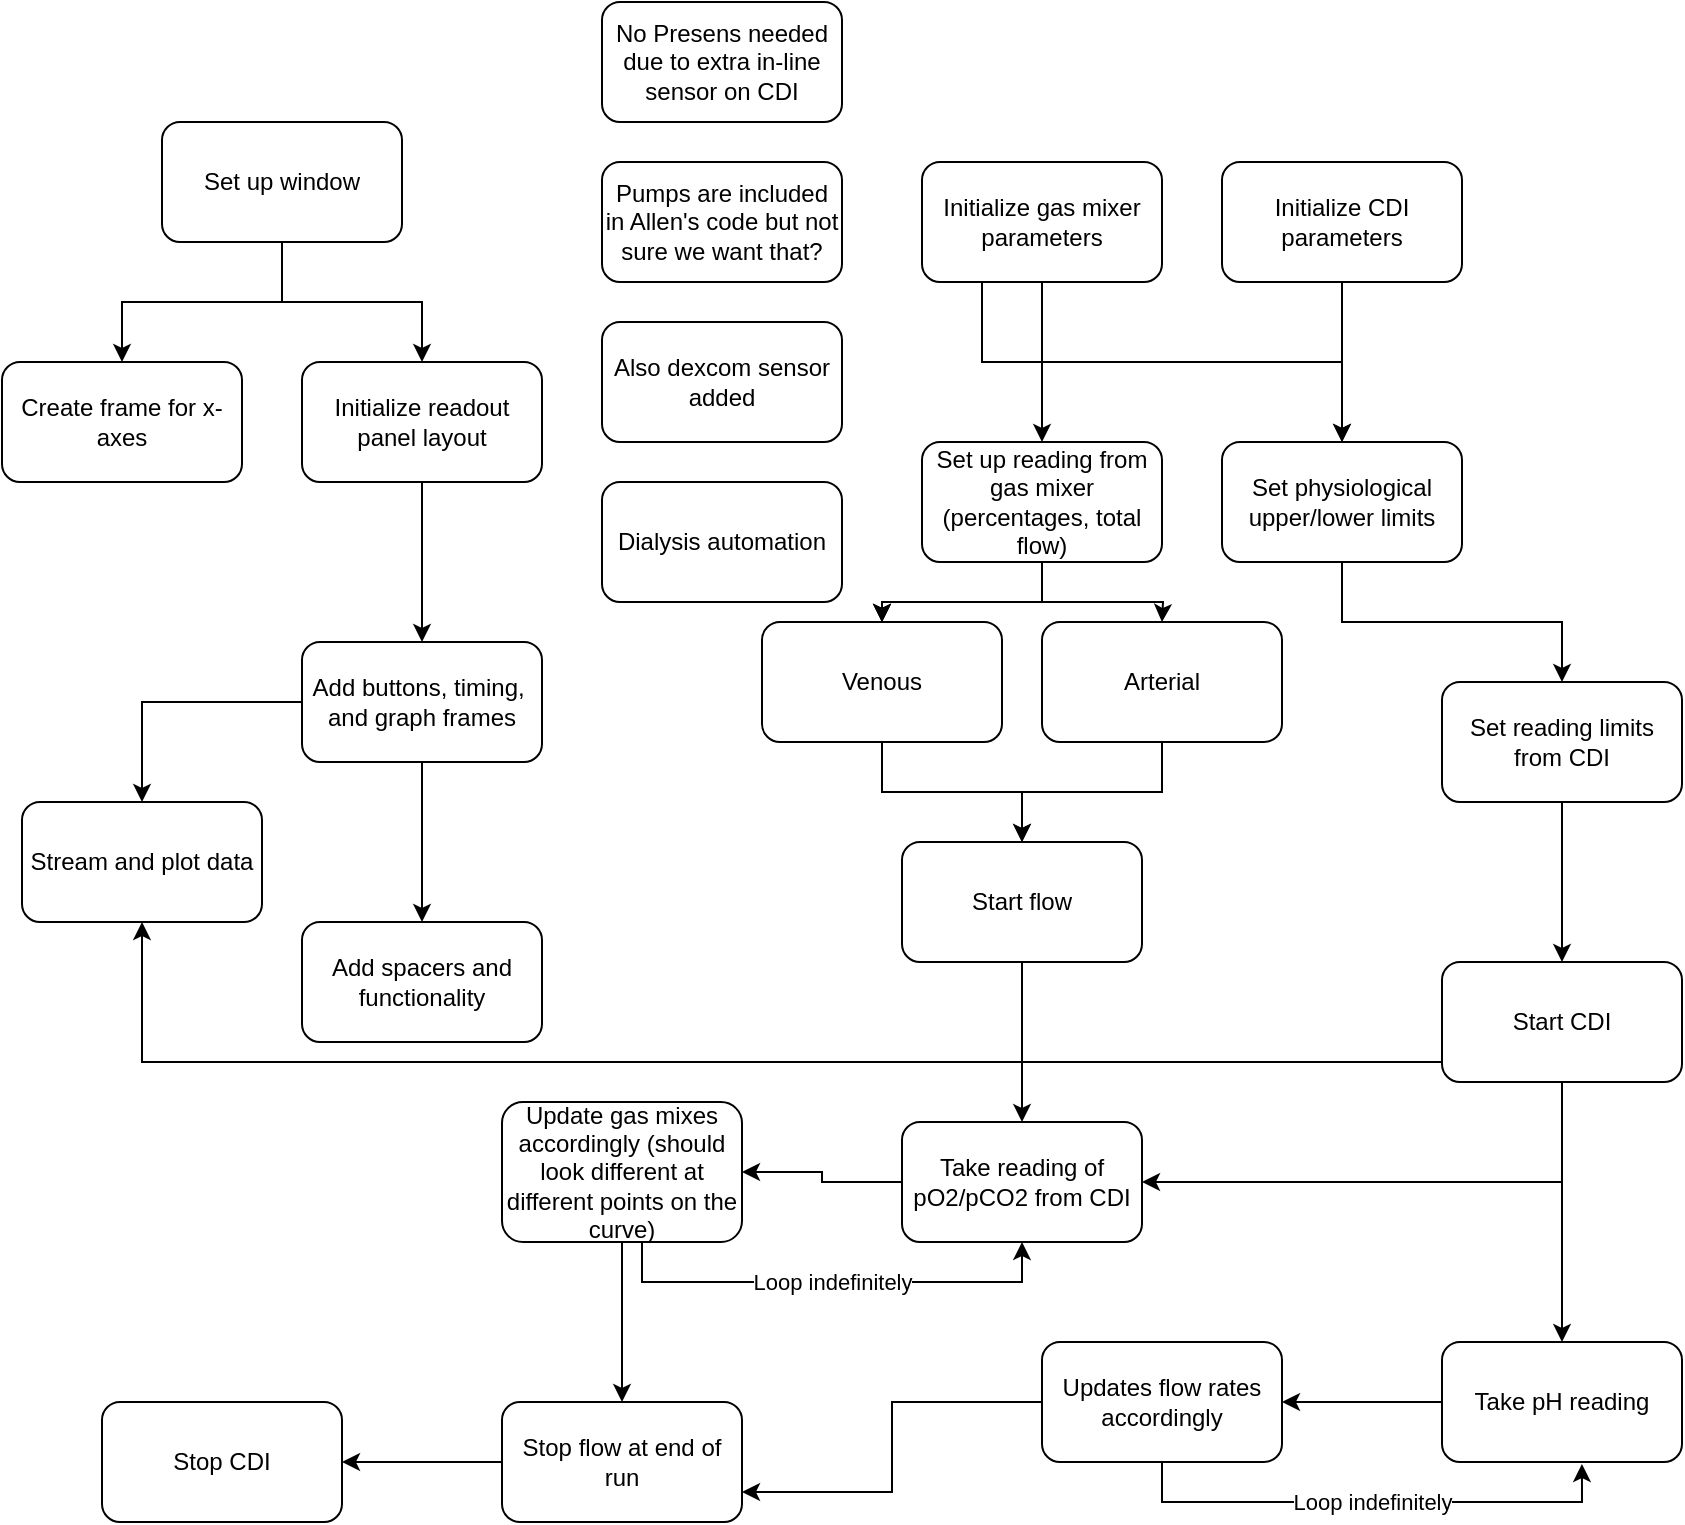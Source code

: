 <mxfile version="20.3.0" type="device"><diagram id="C2cGYNVmRVSjYk1uBxZ-" name="Page-1"><mxGraphModel dx="1790" dy="937" grid="1" gridSize="10" guides="1" tooltips="1" connect="1" arrows="1" fold="1" page="1" pageScale="1" pageWidth="850" pageHeight="1100" math="0" shadow="0"><root><mxCell id="0"/><mxCell id="1" parent="0"/><mxCell id="3fmqWVFn8qiRlBlDFbzj-1" value="Create frame for x-axes" style="rounded=1;whiteSpace=wrap;html=1;" vertex="1" parent="1"><mxGeometry x="30" y="180" width="120" height="60" as="geometry"/></mxCell><mxCell id="3fmqWVFn8qiRlBlDFbzj-16" value="" style="edgeStyle=orthogonalEdgeStyle;rounded=0;orthogonalLoop=1;jettySize=auto;html=1;" edge="1" parent="1" source="3fmqWVFn8qiRlBlDFbzj-2" target="3fmqWVFn8qiRlBlDFbzj-15"><mxGeometry relative="1" as="geometry"/></mxCell><mxCell id="3fmqWVFn8qiRlBlDFbzj-2" value="Initialize readout panel layout" style="rounded=1;whiteSpace=wrap;html=1;" vertex="1" parent="1"><mxGeometry x="180" y="180" width="120" height="60" as="geometry"/></mxCell><mxCell id="3fmqWVFn8qiRlBlDFbzj-4" style="edgeStyle=orthogonalEdgeStyle;rounded=0;orthogonalLoop=1;jettySize=auto;html=1;entryX=0.5;entryY=0;entryDx=0;entryDy=0;" edge="1" parent="1" source="3fmqWVFn8qiRlBlDFbzj-3" target="3fmqWVFn8qiRlBlDFbzj-1"><mxGeometry relative="1" as="geometry"/></mxCell><mxCell id="3fmqWVFn8qiRlBlDFbzj-5" style="edgeStyle=orthogonalEdgeStyle;rounded=0;orthogonalLoop=1;jettySize=auto;html=1;entryX=0.5;entryY=0;entryDx=0;entryDy=0;" edge="1" parent="1" source="3fmqWVFn8qiRlBlDFbzj-3" target="3fmqWVFn8qiRlBlDFbzj-2"><mxGeometry relative="1" as="geometry"/></mxCell><mxCell id="3fmqWVFn8qiRlBlDFbzj-3" value="Set up window" style="rounded=1;whiteSpace=wrap;html=1;" vertex="1" parent="1"><mxGeometry x="110" y="60" width="120" height="60" as="geometry"/></mxCell><mxCell id="3fmqWVFn8qiRlBlDFbzj-10" value="" style="edgeStyle=orthogonalEdgeStyle;rounded=0;orthogonalLoop=1;jettySize=auto;html=1;" edge="1" parent="1" source="3fmqWVFn8qiRlBlDFbzj-6" target="3fmqWVFn8qiRlBlDFbzj-9"><mxGeometry relative="1" as="geometry"/></mxCell><mxCell id="3fmqWVFn8qiRlBlDFbzj-6" value="Initialize CDI parameters" style="rounded=1;whiteSpace=wrap;html=1;" vertex="1" parent="1"><mxGeometry x="640" y="80" width="120" height="60" as="geometry"/></mxCell><mxCell id="3fmqWVFn8qiRlBlDFbzj-12" style="edgeStyle=orthogonalEdgeStyle;rounded=0;orthogonalLoop=1;jettySize=auto;html=1;entryX=0.5;entryY=0;entryDx=0;entryDy=0;" edge="1" parent="1" source="3fmqWVFn8qiRlBlDFbzj-7" target="3fmqWVFn8qiRlBlDFbzj-9"><mxGeometry relative="1" as="geometry"><Array as="points"><mxPoint x="520" y="180"/><mxPoint x="700" y="180"/></Array></mxGeometry></mxCell><mxCell id="3fmqWVFn8qiRlBlDFbzj-19" value="" style="edgeStyle=orthogonalEdgeStyle;rounded=0;orthogonalLoop=1;jettySize=auto;html=1;" edge="1" parent="1" source="3fmqWVFn8qiRlBlDFbzj-7" target="3fmqWVFn8qiRlBlDFbzj-18"><mxGeometry relative="1" as="geometry"/></mxCell><mxCell id="3fmqWVFn8qiRlBlDFbzj-7" value="Initialize gas mixer parameters" style="rounded=1;whiteSpace=wrap;html=1;" vertex="1" parent="1"><mxGeometry x="490" y="80" width="120" height="60" as="geometry"/></mxCell><mxCell id="3fmqWVFn8qiRlBlDFbzj-14" value="" style="edgeStyle=orthogonalEdgeStyle;rounded=0;orthogonalLoop=1;jettySize=auto;html=1;" edge="1" parent="1" source="3fmqWVFn8qiRlBlDFbzj-9" target="3fmqWVFn8qiRlBlDFbzj-13"><mxGeometry relative="1" as="geometry"/></mxCell><mxCell id="3fmqWVFn8qiRlBlDFbzj-9" value="Set physiological upper/lower limits" style="whiteSpace=wrap;html=1;rounded=1;" vertex="1" parent="1"><mxGeometry x="640" y="220" width="120" height="60" as="geometry"/></mxCell><mxCell id="3fmqWVFn8qiRlBlDFbzj-11" value="Pumps are included in Allen's code but not sure we want that?" style="rounded=1;whiteSpace=wrap;html=1;" vertex="1" parent="1"><mxGeometry x="330" y="80" width="120" height="60" as="geometry"/></mxCell><mxCell id="3fmqWVFn8qiRlBlDFbzj-47" value="" style="edgeStyle=orthogonalEdgeStyle;rounded=0;orthogonalLoop=1;jettySize=auto;html=1;" edge="1" parent="1" source="3fmqWVFn8qiRlBlDFbzj-13" target="3fmqWVFn8qiRlBlDFbzj-46"><mxGeometry relative="1" as="geometry"/></mxCell><mxCell id="3fmqWVFn8qiRlBlDFbzj-13" value="Set reading limits from CDI" style="whiteSpace=wrap;html=1;rounded=1;" vertex="1" parent="1"><mxGeometry x="750" y="340" width="120" height="60" as="geometry"/></mxCell><mxCell id="3fmqWVFn8qiRlBlDFbzj-30" value="" style="edgeStyle=orthogonalEdgeStyle;rounded=0;orthogonalLoop=1;jettySize=auto;html=1;" edge="1" parent="1" source="3fmqWVFn8qiRlBlDFbzj-15" target="3fmqWVFn8qiRlBlDFbzj-29"><mxGeometry relative="1" as="geometry"/></mxCell><mxCell id="3fmqWVFn8qiRlBlDFbzj-33" value="" style="edgeStyle=orthogonalEdgeStyle;rounded=0;orthogonalLoop=1;jettySize=auto;html=1;" edge="1" parent="1" source="3fmqWVFn8qiRlBlDFbzj-15" target="3fmqWVFn8qiRlBlDFbzj-32"><mxGeometry relative="1" as="geometry"/></mxCell><mxCell id="3fmqWVFn8qiRlBlDFbzj-15" value="Add buttons, timing,&amp;nbsp; and graph frames" style="whiteSpace=wrap;html=1;rounded=1;" vertex="1" parent="1"><mxGeometry x="180" y="320" width="120" height="60" as="geometry"/></mxCell><mxCell id="3fmqWVFn8qiRlBlDFbzj-22" value="" style="edgeStyle=orthogonalEdgeStyle;rounded=0;orthogonalLoop=1;jettySize=auto;html=1;" edge="1" parent="1" source="3fmqWVFn8qiRlBlDFbzj-18" target="3fmqWVFn8qiRlBlDFbzj-21"><mxGeometry relative="1" as="geometry"/></mxCell><mxCell id="3fmqWVFn8qiRlBlDFbzj-23" value="" style="edgeStyle=orthogonalEdgeStyle;rounded=0;orthogonalLoop=1;jettySize=auto;html=1;" edge="1" parent="1" source="3fmqWVFn8qiRlBlDFbzj-18" target="3fmqWVFn8qiRlBlDFbzj-21"><mxGeometry relative="1" as="geometry"/></mxCell><mxCell id="3fmqWVFn8qiRlBlDFbzj-24" value="" style="edgeStyle=orthogonalEdgeStyle;rounded=0;orthogonalLoop=1;jettySize=auto;html=1;" edge="1" parent="1" source="3fmqWVFn8qiRlBlDFbzj-18" target="3fmqWVFn8qiRlBlDFbzj-21"><mxGeometry relative="1" as="geometry"/></mxCell><mxCell id="3fmqWVFn8qiRlBlDFbzj-25" style="edgeStyle=orthogonalEdgeStyle;rounded=0;orthogonalLoop=1;jettySize=auto;html=1;" edge="1" parent="1" source="3fmqWVFn8qiRlBlDFbzj-18"><mxGeometry relative="1" as="geometry"><mxPoint x="610" y="310" as="targetPoint"/></mxGeometry></mxCell><mxCell id="3fmqWVFn8qiRlBlDFbzj-18" value="Set up reading from gas mixer (percentages, total flow)" style="whiteSpace=wrap;html=1;rounded=1;" vertex="1" parent="1"><mxGeometry x="490" y="220" width="120" height="60" as="geometry"/></mxCell><mxCell id="3fmqWVFn8qiRlBlDFbzj-41" style="edgeStyle=orthogonalEdgeStyle;rounded=0;orthogonalLoop=1;jettySize=auto;html=1;entryX=0.5;entryY=0;entryDx=0;entryDy=0;" edge="1" parent="1" source="3fmqWVFn8qiRlBlDFbzj-21" target="3fmqWVFn8qiRlBlDFbzj-42"><mxGeometry relative="1" as="geometry"><mxPoint x="500" y="430" as="targetPoint"/></mxGeometry></mxCell><mxCell id="3fmqWVFn8qiRlBlDFbzj-21" value="Venous" style="whiteSpace=wrap;html=1;rounded=1;" vertex="1" parent="1"><mxGeometry x="410" y="310" width="120" height="60" as="geometry"/></mxCell><mxCell id="3fmqWVFn8qiRlBlDFbzj-43" value="" style="edgeStyle=orthogonalEdgeStyle;rounded=0;orthogonalLoop=1;jettySize=auto;html=1;" edge="1" parent="1" source="3fmqWVFn8qiRlBlDFbzj-26" target="3fmqWVFn8qiRlBlDFbzj-42"><mxGeometry relative="1" as="geometry"/></mxCell><mxCell id="3fmqWVFn8qiRlBlDFbzj-26" value="Arterial" style="whiteSpace=wrap;html=1;rounded=1;" vertex="1" parent="1"><mxGeometry x="550" y="310" width="120" height="60" as="geometry"/></mxCell><mxCell id="3fmqWVFn8qiRlBlDFbzj-28" value="Also dexcom sensor added" style="rounded=1;whiteSpace=wrap;html=1;" vertex="1" parent="1"><mxGeometry x="330" y="160" width="120" height="60" as="geometry"/></mxCell><mxCell id="3fmqWVFn8qiRlBlDFbzj-29" value="Add spacers and functionality" style="whiteSpace=wrap;html=1;rounded=1;" vertex="1" parent="1"><mxGeometry x="180" y="460" width="120" height="60" as="geometry"/></mxCell><mxCell id="3fmqWVFn8qiRlBlDFbzj-31" value="Dialysis automation" style="rounded=1;whiteSpace=wrap;html=1;" vertex="1" parent="1"><mxGeometry x="330" y="240" width="120" height="60" as="geometry"/></mxCell><mxCell id="3fmqWVFn8qiRlBlDFbzj-32" value="Stream and plot data" style="whiteSpace=wrap;html=1;rounded=1;" vertex="1" parent="1"><mxGeometry x="40" y="400" width="120" height="60" as="geometry"/></mxCell><mxCell id="3fmqWVFn8qiRlBlDFbzj-45" value="" style="edgeStyle=orthogonalEdgeStyle;rounded=0;orthogonalLoop=1;jettySize=auto;html=1;" edge="1" parent="1" source="3fmqWVFn8qiRlBlDFbzj-42" target="3fmqWVFn8qiRlBlDFbzj-44"><mxGeometry relative="1" as="geometry"/></mxCell><mxCell id="3fmqWVFn8qiRlBlDFbzj-42" value="Start flow" style="whiteSpace=wrap;html=1;rounded=1;" vertex="1" parent="1"><mxGeometry x="480" y="420" width="120" height="60" as="geometry"/></mxCell><mxCell id="3fmqWVFn8qiRlBlDFbzj-52" value="" style="edgeStyle=orthogonalEdgeStyle;rounded=0;orthogonalLoop=1;jettySize=auto;html=1;" edge="1" parent="1" source="3fmqWVFn8qiRlBlDFbzj-44" target="3fmqWVFn8qiRlBlDFbzj-51"><mxGeometry relative="1" as="geometry"/></mxCell><mxCell id="3fmqWVFn8qiRlBlDFbzj-44" value="Take reading of pO2/pCO2 from CDI" style="whiteSpace=wrap;html=1;rounded=1;" vertex="1" parent="1"><mxGeometry x="480" y="560" width="120" height="60" as="geometry"/></mxCell><mxCell id="3fmqWVFn8qiRlBlDFbzj-50" style="edgeStyle=orthogonalEdgeStyle;rounded=0;orthogonalLoop=1;jettySize=auto;html=1;entryX=1;entryY=0.5;entryDx=0;entryDy=0;" edge="1" parent="1" source="3fmqWVFn8qiRlBlDFbzj-46" target="3fmqWVFn8qiRlBlDFbzj-44"><mxGeometry relative="1" as="geometry"><Array as="points"><mxPoint x="810" y="590"/></Array></mxGeometry></mxCell><mxCell id="3fmqWVFn8qiRlBlDFbzj-54" value="" style="edgeStyle=orthogonalEdgeStyle;rounded=0;orthogonalLoop=1;jettySize=auto;html=1;" edge="1" parent="1" source="3fmqWVFn8qiRlBlDFbzj-46" target="3fmqWVFn8qiRlBlDFbzj-53"><mxGeometry relative="1" as="geometry"/></mxCell><mxCell id="3fmqWVFn8qiRlBlDFbzj-66" style="edgeStyle=orthogonalEdgeStyle;rounded=0;orthogonalLoop=1;jettySize=auto;html=1;entryX=0.5;entryY=1;entryDx=0;entryDy=0;" edge="1" parent="1" source="3fmqWVFn8qiRlBlDFbzj-46" target="3fmqWVFn8qiRlBlDFbzj-32"><mxGeometry relative="1" as="geometry"><Array as="points"><mxPoint x="100" y="530"/></Array></mxGeometry></mxCell><mxCell id="3fmqWVFn8qiRlBlDFbzj-46" value="Start CDI" style="whiteSpace=wrap;html=1;rounded=1;" vertex="1" parent="1"><mxGeometry x="750" y="480" width="120" height="60" as="geometry"/></mxCell><mxCell id="3fmqWVFn8qiRlBlDFbzj-57" value="Loop indefinitely" style="edgeStyle=orthogonalEdgeStyle;rounded=0;orthogonalLoop=1;jettySize=auto;html=1;entryX=0.5;entryY=1;entryDx=0;entryDy=0;" edge="1" parent="1" source="3fmqWVFn8qiRlBlDFbzj-51" target="3fmqWVFn8qiRlBlDFbzj-44"><mxGeometry relative="1" as="geometry"><Array as="points"><mxPoint x="350" y="640"/><mxPoint x="540" y="640"/></Array></mxGeometry></mxCell><mxCell id="3fmqWVFn8qiRlBlDFbzj-60" value="" style="edgeStyle=orthogonalEdgeStyle;rounded=0;orthogonalLoop=1;jettySize=auto;html=1;" edge="1" parent="1" source="3fmqWVFn8qiRlBlDFbzj-51" target="3fmqWVFn8qiRlBlDFbzj-59"><mxGeometry relative="1" as="geometry"/></mxCell><mxCell id="3fmqWVFn8qiRlBlDFbzj-51" value="Update gas mixes accordingly (should look different at different points on the curve)" style="whiteSpace=wrap;html=1;rounded=1;" vertex="1" parent="1"><mxGeometry x="280" y="550" width="120" height="70" as="geometry"/></mxCell><mxCell id="3fmqWVFn8qiRlBlDFbzj-56" value="" style="edgeStyle=orthogonalEdgeStyle;rounded=0;orthogonalLoop=1;jettySize=auto;html=1;" edge="1" parent="1" source="3fmqWVFn8qiRlBlDFbzj-53" target="3fmqWVFn8qiRlBlDFbzj-55"><mxGeometry relative="1" as="geometry"/></mxCell><mxCell id="3fmqWVFn8qiRlBlDFbzj-53" value="Take pH reading" style="whiteSpace=wrap;html=1;rounded=1;" vertex="1" parent="1"><mxGeometry x="750" y="670" width="120" height="60" as="geometry"/></mxCell><mxCell id="3fmqWVFn8qiRlBlDFbzj-58" value="Loop indefinitely" style="edgeStyle=orthogonalEdgeStyle;rounded=0;orthogonalLoop=1;jettySize=auto;html=1;entryX=0.583;entryY=1.017;entryDx=0;entryDy=0;entryPerimeter=0;" edge="1" parent="1" source="3fmqWVFn8qiRlBlDFbzj-55" target="3fmqWVFn8qiRlBlDFbzj-53"><mxGeometry relative="1" as="geometry"><Array as="points"><mxPoint x="610" y="750"/><mxPoint x="820" y="750"/></Array></mxGeometry></mxCell><mxCell id="3fmqWVFn8qiRlBlDFbzj-62" value="" style="edgeStyle=orthogonalEdgeStyle;rounded=0;orthogonalLoop=1;jettySize=auto;html=1;entryX=1;entryY=0.75;entryDx=0;entryDy=0;" edge="1" parent="1" source="3fmqWVFn8qiRlBlDFbzj-55" target="3fmqWVFn8qiRlBlDFbzj-59"><mxGeometry relative="1" as="geometry"><mxPoint x="610" y="810" as="targetPoint"/></mxGeometry></mxCell><mxCell id="3fmqWVFn8qiRlBlDFbzj-55" value="Updates flow rates accordingly" style="whiteSpace=wrap;html=1;rounded=1;" vertex="1" parent="1"><mxGeometry x="550" y="670" width="120" height="60" as="geometry"/></mxCell><mxCell id="3fmqWVFn8qiRlBlDFbzj-64" value="" style="edgeStyle=orthogonalEdgeStyle;rounded=0;orthogonalLoop=1;jettySize=auto;html=1;" edge="1" parent="1" source="3fmqWVFn8qiRlBlDFbzj-59" target="3fmqWVFn8qiRlBlDFbzj-63"><mxGeometry relative="1" as="geometry"/></mxCell><mxCell id="3fmqWVFn8qiRlBlDFbzj-59" value="Stop flow at end of run" style="whiteSpace=wrap;html=1;rounded=1;" vertex="1" parent="1"><mxGeometry x="280" y="700" width="120" height="60" as="geometry"/></mxCell><mxCell id="3fmqWVFn8qiRlBlDFbzj-63" value="Stop CDI" style="whiteSpace=wrap;html=1;rounded=1;" vertex="1" parent="1"><mxGeometry x="80" y="700" width="120" height="60" as="geometry"/></mxCell><mxCell id="3fmqWVFn8qiRlBlDFbzj-65" value="No Presens needed due to extra in-line sensor on CDI" style="rounded=1;whiteSpace=wrap;html=1;" vertex="1" parent="1"><mxGeometry x="330" width="120" height="60" as="geometry"/></mxCell></root></mxGraphModel></diagram></mxfile>
